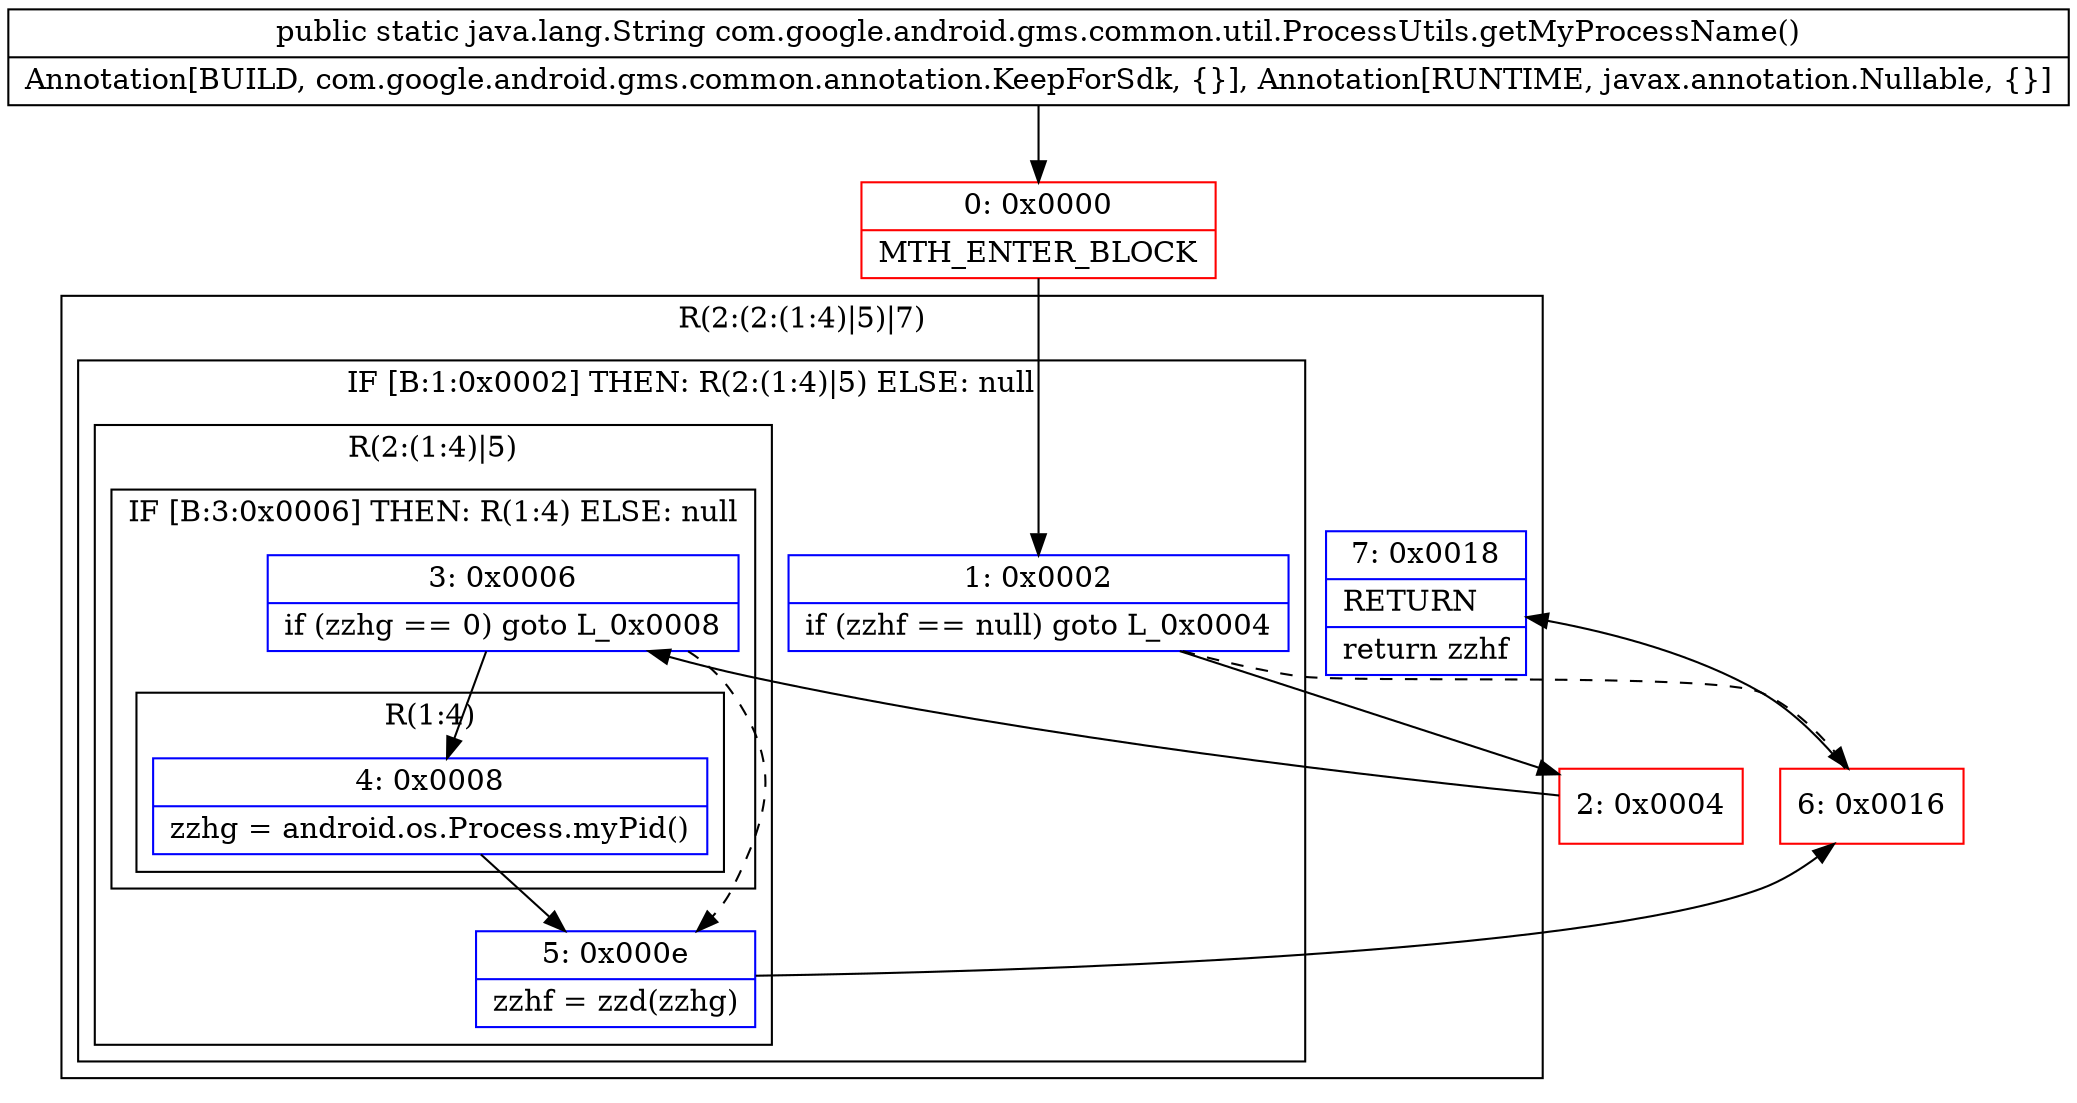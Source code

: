 digraph "CFG forcom.google.android.gms.common.util.ProcessUtils.getMyProcessName()Ljava\/lang\/String;" {
subgraph cluster_Region_2025712151 {
label = "R(2:(2:(1:4)|5)|7)";
node [shape=record,color=blue];
subgraph cluster_IfRegion_1997525373 {
label = "IF [B:1:0x0002] THEN: R(2:(1:4)|5) ELSE: null";
node [shape=record,color=blue];
Node_1 [shape=record,label="{1\:\ 0x0002|if (zzhf == null) goto L_0x0004\l}"];
subgraph cluster_Region_1383734122 {
label = "R(2:(1:4)|5)";
node [shape=record,color=blue];
subgraph cluster_IfRegion_347880255 {
label = "IF [B:3:0x0006] THEN: R(1:4) ELSE: null";
node [shape=record,color=blue];
Node_3 [shape=record,label="{3\:\ 0x0006|if (zzhg == 0) goto L_0x0008\l}"];
subgraph cluster_Region_54957805 {
label = "R(1:4)";
node [shape=record,color=blue];
Node_4 [shape=record,label="{4\:\ 0x0008|zzhg = android.os.Process.myPid()\l}"];
}
}
Node_5 [shape=record,label="{5\:\ 0x000e|zzhf = zzd(zzhg)\l}"];
}
}
Node_7 [shape=record,label="{7\:\ 0x0018|RETURN\l|return zzhf\l}"];
}
Node_0 [shape=record,color=red,label="{0\:\ 0x0000|MTH_ENTER_BLOCK\l}"];
Node_2 [shape=record,color=red,label="{2\:\ 0x0004}"];
Node_6 [shape=record,color=red,label="{6\:\ 0x0016}"];
MethodNode[shape=record,label="{public static java.lang.String com.google.android.gms.common.util.ProcessUtils.getMyProcessName()  | Annotation[BUILD, com.google.android.gms.common.annotation.KeepForSdk, \{\}], Annotation[RUNTIME, javax.annotation.Nullable, \{\}]\l}"];
MethodNode -> Node_0;
Node_1 -> Node_2;
Node_1 -> Node_6[style=dashed];
Node_3 -> Node_4;
Node_3 -> Node_5[style=dashed];
Node_4 -> Node_5;
Node_5 -> Node_6;
Node_0 -> Node_1;
Node_2 -> Node_3;
Node_6 -> Node_7;
}

